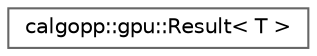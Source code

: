 digraph "Graphical Class Hierarchy"
{
 // LATEX_PDF_SIZE
  bgcolor="transparent";
  edge [fontname=Helvetica,fontsize=10,labelfontname=Helvetica,labelfontsize=10];
  node [fontname=Helvetica,fontsize=10,shape=box,height=0.2,width=0.4];
  rankdir="LR";
  Node0 [label="calgopp::gpu::Result\< T \>",height=0.2,width=0.4,color="grey40", fillcolor="white", style="filled",URL="$classcalgopp_1_1gpu_1_1Result.html",tooltip=" "];
}
